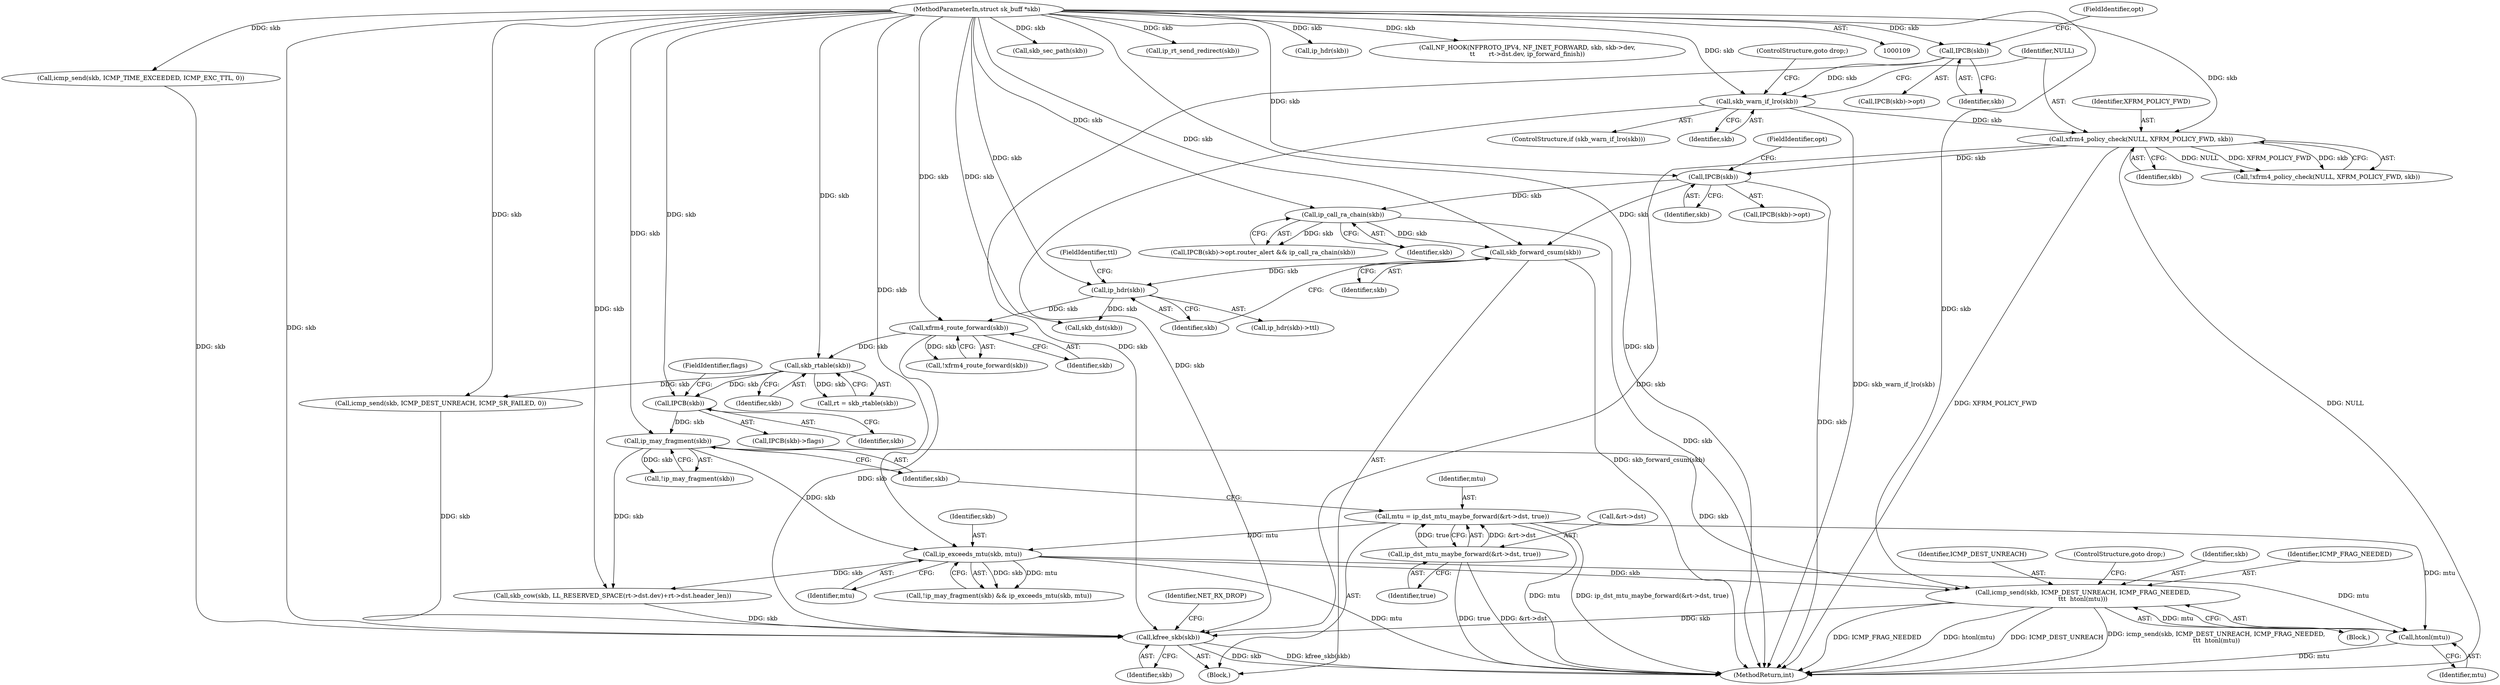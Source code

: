 digraph "0_linux_df4d92549f23e1c037e83323aff58a21b3de7fe0@API" {
"1000212" [label="(Call,icmp_send(skb, ICMP_DEST_UNREACH, ICMP_FRAG_NEEDED,\n\t\t\t  htonl(mtu)))"];
"1000200" [label="(Call,ip_exceeds_mtu(skb, mtu))"];
"1000198" [label="(Call,ip_may_fragment(skb))"];
"1000183" [label="(Call,IPCB(skb))"];
"1000170" [label="(Call,skb_rtable(skb))"];
"1000165" [label="(Call,xfrm4_route_forward(skb))"];
"1000158" [label="(Call,ip_hdr(skb))"];
"1000153" [label="(Call,skb_forward_csum(skb))"];
"1000149" [label="(Call,ip_call_ra_chain(skb))"];
"1000145" [label="(Call,IPCB(skb))"];
"1000136" [label="(Call,xfrm4_policy_check(NULL, XFRM_POLICY_FWD, skb))"];
"1000131" [label="(Call,skb_warn_if_lro(skb))"];
"1000120" [label="(Call,IPCB(skb))"];
"1000110" [label="(MethodParameterIn,struct sk_buff *skb)"];
"1000187" [label="(Call,mtu = ip_dst_mtu_maybe_forward(&rt->dst, true))"];
"1000189" [label="(Call,ip_dst_mtu_maybe_forward(&rt->dst, true))"];
"1000216" [label="(Call,htonl(mtu))"];
"1000301" [label="(Call,kfree_skb(skb))"];
"1000214" [label="(Identifier,ICMP_DEST_UNREACH)"];
"1000199" [label="(Identifier,skb)"];
"1000218" [label="(ControlStructure,goto drop;)"];
"1000142" [label="(Call,IPCB(skb)->opt.router_alert && ip_call_ra_chain(skb))"];
"1000291" [label="(Call,skb_dst(skb))"];
"1000217" [label="(Identifier,mtu)"];
"1000183" [label="(Call,IPCB(skb))"];
"1000213" [label="(Identifier,skb)"];
"1000170" [label="(Call,skb_rtable(skb))"];
"1000149" [label="(Call,ip_call_ra_chain(skb))"];
"1000139" [label="(Identifier,skb)"];
"1000111" [label="(Block,)"];
"1000200" [label="(Call,ip_exceeds_mtu(skb, mtu))"];
"1000158" [label="(Call,ip_hdr(skb))"];
"1000130" [label="(ControlStructure,if (skb_warn_if_lro(skb)))"];
"1000119" [label="(Call,IPCB(skb)->opt)"];
"1000254" [label="(Call,skb_sec_path(skb))"];
"1000165" [label="(Call,xfrm4_route_forward(skb))"];
"1000202" [label="(Identifier,mtu)"];
"1000295" [label="(Call,icmp_send(skb, ICMP_TIME_EXCEEDED, ICMP_EXC_TTL, 0))"];
"1000216" [label="(Call,htonl(mtu))"];
"1000160" [label="(FieldIdentifier,ttl)"];
"1000212" [label="(Call,icmp_send(skb, ICMP_DEST_UNREACH, ICMP_FRAG_NEEDED,\n\t\t\t  htonl(mtu)))"];
"1000159" [label="(Identifier,skb)"];
"1000203" [label="(Block,)"];
"1000132" [label="(Identifier,skb)"];
"1000120" [label="(Call,IPCB(skb))"];
"1000201" [label="(Identifier,skb)"];
"1000157" [label="(Call,ip_hdr(skb)->ttl)"];
"1000281" [label="(Call,icmp_send(skb, ICMP_DEST_UNREACH, ICMP_SR_FAILED, 0))"];
"1000171" [label="(Identifier,skb)"];
"1000122" [label="(FieldIdentifier,opt)"];
"1000256" [label="(Call,ip_rt_send_redirect(skb))"];
"1000144" [label="(Call,IPCB(skb)->opt)"];
"1000189" [label="(Call,ip_dst_mtu_maybe_forward(&rt->dst, true))"];
"1000237" [label="(Call,ip_hdr(skb))"];
"1000220" [label="(Call,skb_cow(skb, LL_RESERVED_SPACE(rt->dst.dev)+rt->dst.header_len))"];
"1000147" [label="(FieldIdentifier,opt)"];
"1000185" [label="(FieldIdentifier,flags)"];
"1000267" [label="(Call,NF_HOOK(NFPROTO_IPV4, NF_INET_FORWARD, skb, skb->dev,\n\t\t       rt->dst.dev, ip_forward_finish))"];
"1000110" [label="(MethodParameterIn,struct sk_buff *skb)"];
"1000215" [label="(Identifier,ICMP_FRAG_NEEDED)"];
"1000301" [label="(Call,kfree_skb(skb))"];
"1000150" [label="(Identifier,skb)"];
"1000168" [label="(Call,rt = skb_rtable(skb))"];
"1000198" [label="(Call,ip_may_fragment(skb))"];
"1000166" [label="(Identifier,skb)"];
"1000135" [label="(Call,!xfrm4_policy_check(NULL, XFRM_POLICY_FWD, skb))"];
"1000136" [label="(Call,xfrm4_policy_check(NULL, XFRM_POLICY_FWD, skb))"];
"1000302" [label="(Identifier,skb)"];
"1000133" [label="(ControlStructure,goto drop;)"];
"1000187" [label="(Call,mtu = ip_dst_mtu_maybe_forward(&rt->dst, true))"];
"1000184" [label="(Identifier,skb)"];
"1000196" [label="(Call,!ip_may_fragment(skb) && ip_exceeds_mtu(skb, mtu))"];
"1000188" [label="(Identifier,mtu)"];
"1000194" [label="(Identifier,true)"];
"1000304" [label="(Identifier,NET_RX_DROP)"];
"1000190" [label="(Call,&rt->dst)"];
"1000138" [label="(Identifier,XFRM_POLICY_FWD)"];
"1000164" [label="(Call,!xfrm4_route_forward(skb))"];
"1000154" [label="(Identifier,skb)"];
"1000131" [label="(Call,skb_warn_if_lro(skb))"];
"1000182" [label="(Call,IPCB(skb)->flags)"];
"1000197" [label="(Call,!ip_may_fragment(skb))"];
"1000137" [label="(Identifier,NULL)"];
"1000121" [label="(Identifier,skb)"];
"1000146" [label="(Identifier,skb)"];
"1000153" [label="(Call,skb_forward_csum(skb))"];
"1000305" [label="(MethodReturn,int)"];
"1000145" [label="(Call,IPCB(skb))"];
"1000212" -> "1000203"  [label="AST: "];
"1000212" -> "1000216"  [label="CFG: "];
"1000213" -> "1000212"  [label="AST: "];
"1000214" -> "1000212"  [label="AST: "];
"1000215" -> "1000212"  [label="AST: "];
"1000216" -> "1000212"  [label="AST: "];
"1000218" -> "1000212"  [label="CFG: "];
"1000212" -> "1000305"  [label="DDG: htonl(mtu)"];
"1000212" -> "1000305"  [label="DDG: ICMP_DEST_UNREACH"];
"1000212" -> "1000305"  [label="DDG: icmp_send(skb, ICMP_DEST_UNREACH, ICMP_FRAG_NEEDED,\n\t\t\t  htonl(mtu))"];
"1000212" -> "1000305"  [label="DDG: ICMP_FRAG_NEEDED"];
"1000200" -> "1000212"  [label="DDG: skb"];
"1000198" -> "1000212"  [label="DDG: skb"];
"1000110" -> "1000212"  [label="DDG: skb"];
"1000216" -> "1000212"  [label="DDG: mtu"];
"1000212" -> "1000301"  [label="DDG: skb"];
"1000200" -> "1000196"  [label="AST: "];
"1000200" -> "1000202"  [label="CFG: "];
"1000201" -> "1000200"  [label="AST: "];
"1000202" -> "1000200"  [label="AST: "];
"1000196" -> "1000200"  [label="CFG: "];
"1000200" -> "1000305"  [label="DDG: mtu"];
"1000200" -> "1000196"  [label="DDG: skb"];
"1000200" -> "1000196"  [label="DDG: mtu"];
"1000198" -> "1000200"  [label="DDG: skb"];
"1000110" -> "1000200"  [label="DDG: skb"];
"1000187" -> "1000200"  [label="DDG: mtu"];
"1000200" -> "1000216"  [label="DDG: mtu"];
"1000200" -> "1000220"  [label="DDG: skb"];
"1000198" -> "1000197"  [label="AST: "];
"1000198" -> "1000199"  [label="CFG: "];
"1000199" -> "1000198"  [label="AST: "];
"1000197" -> "1000198"  [label="CFG: "];
"1000198" -> "1000197"  [label="DDG: skb"];
"1000183" -> "1000198"  [label="DDG: skb"];
"1000110" -> "1000198"  [label="DDG: skb"];
"1000198" -> "1000220"  [label="DDG: skb"];
"1000183" -> "1000182"  [label="AST: "];
"1000183" -> "1000184"  [label="CFG: "];
"1000184" -> "1000183"  [label="AST: "];
"1000185" -> "1000183"  [label="CFG: "];
"1000170" -> "1000183"  [label="DDG: skb"];
"1000110" -> "1000183"  [label="DDG: skb"];
"1000170" -> "1000168"  [label="AST: "];
"1000170" -> "1000171"  [label="CFG: "];
"1000171" -> "1000170"  [label="AST: "];
"1000168" -> "1000170"  [label="CFG: "];
"1000170" -> "1000168"  [label="DDG: skb"];
"1000165" -> "1000170"  [label="DDG: skb"];
"1000110" -> "1000170"  [label="DDG: skb"];
"1000170" -> "1000281"  [label="DDG: skb"];
"1000165" -> "1000164"  [label="AST: "];
"1000165" -> "1000166"  [label="CFG: "];
"1000166" -> "1000165"  [label="AST: "];
"1000164" -> "1000165"  [label="CFG: "];
"1000165" -> "1000164"  [label="DDG: skb"];
"1000158" -> "1000165"  [label="DDG: skb"];
"1000110" -> "1000165"  [label="DDG: skb"];
"1000165" -> "1000301"  [label="DDG: skb"];
"1000158" -> "1000157"  [label="AST: "];
"1000158" -> "1000159"  [label="CFG: "];
"1000159" -> "1000158"  [label="AST: "];
"1000160" -> "1000158"  [label="CFG: "];
"1000153" -> "1000158"  [label="DDG: skb"];
"1000110" -> "1000158"  [label="DDG: skb"];
"1000158" -> "1000291"  [label="DDG: skb"];
"1000153" -> "1000111"  [label="AST: "];
"1000153" -> "1000154"  [label="CFG: "];
"1000154" -> "1000153"  [label="AST: "];
"1000159" -> "1000153"  [label="CFG: "];
"1000153" -> "1000305"  [label="DDG: skb_forward_csum(skb)"];
"1000149" -> "1000153"  [label="DDG: skb"];
"1000145" -> "1000153"  [label="DDG: skb"];
"1000110" -> "1000153"  [label="DDG: skb"];
"1000149" -> "1000142"  [label="AST: "];
"1000149" -> "1000150"  [label="CFG: "];
"1000150" -> "1000149"  [label="AST: "];
"1000142" -> "1000149"  [label="CFG: "];
"1000149" -> "1000305"  [label="DDG: skb"];
"1000149" -> "1000142"  [label="DDG: skb"];
"1000145" -> "1000149"  [label="DDG: skb"];
"1000110" -> "1000149"  [label="DDG: skb"];
"1000145" -> "1000144"  [label="AST: "];
"1000145" -> "1000146"  [label="CFG: "];
"1000146" -> "1000145"  [label="AST: "];
"1000147" -> "1000145"  [label="CFG: "];
"1000145" -> "1000305"  [label="DDG: skb"];
"1000136" -> "1000145"  [label="DDG: skb"];
"1000110" -> "1000145"  [label="DDG: skb"];
"1000136" -> "1000135"  [label="AST: "];
"1000136" -> "1000139"  [label="CFG: "];
"1000137" -> "1000136"  [label="AST: "];
"1000138" -> "1000136"  [label="AST: "];
"1000139" -> "1000136"  [label="AST: "];
"1000135" -> "1000136"  [label="CFG: "];
"1000136" -> "1000305"  [label="DDG: XFRM_POLICY_FWD"];
"1000136" -> "1000305"  [label="DDG: NULL"];
"1000136" -> "1000135"  [label="DDG: NULL"];
"1000136" -> "1000135"  [label="DDG: XFRM_POLICY_FWD"];
"1000136" -> "1000135"  [label="DDG: skb"];
"1000131" -> "1000136"  [label="DDG: skb"];
"1000110" -> "1000136"  [label="DDG: skb"];
"1000136" -> "1000301"  [label="DDG: skb"];
"1000131" -> "1000130"  [label="AST: "];
"1000131" -> "1000132"  [label="CFG: "];
"1000132" -> "1000131"  [label="AST: "];
"1000133" -> "1000131"  [label="CFG: "];
"1000137" -> "1000131"  [label="CFG: "];
"1000131" -> "1000305"  [label="DDG: skb_warn_if_lro(skb)"];
"1000120" -> "1000131"  [label="DDG: skb"];
"1000110" -> "1000131"  [label="DDG: skb"];
"1000131" -> "1000301"  [label="DDG: skb"];
"1000120" -> "1000119"  [label="AST: "];
"1000120" -> "1000121"  [label="CFG: "];
"1000121" -> "1000120"  [label="AST: "];
"1000122" -> "1000120"  [label="CFG: "];
"1000110" -> "1000120"  [label="DDG: skb"];
"1000120" -> "1000301"  [label="DDG: skb"];
"1000110" -> "1000109"  [label="AST: "];
"1000110" -> "1000305"  [label="DDG: skb"];
"1000110" -> "1000220"  [label="DDG: skb"];
"1000110" -> "1000237"  [label="DDG: skb"];
"1000110" -> "1000254"  [label="DDG: skb"];
"1000110" -> "1000256"  [label="DDG: skb"];
"1000110" -> "1000267"  [label="DDG: skb"];
"1000110" -> "1000281"  [label="DDG: skb"];
"1000110" -> "1000291"  [label="DDG: skb"];
"1000110" -> "1000295"  [label="DDG: skb"];
"1000110" -> "1000301"  [label="DDG: skb"];
"1000187" -> "1000111"  [label="AST: "];
"1000187" -> "1000189"  [label="CFG: "];
"1000188" -> "1000187"  [label="AST: "];
"1000189" -> "1000187"  [label="AST: "];
"1000199" -> "1000187"  [label="CFG: "];
"1000187" -> "1000305"  [label="DDG: mtu"];
"1000187" -> "1000305"  [label="DDG: ip_dst_mtu_maybe_forward(&rt->dst, true)"];
"1000189" -> "1000187"  [label="DDG: &rt->dst"];
"1000189" -> "1000187"  [label="DDG: true"];
"1000187" -> "1000216"  [label="DDG: mtu"];
"1000189" -> "1000194"  [label="CFG: "];
"1000190" -> "1000189"  [label="AST: "];
"1000194" -> "1000189"  [label="AST: "];
"1000189" -> "1000305"  [label="DDG: true"];
"1000189" -> "1000305"  [label="DDG: &rt->dst"];
"1000216" -> "1000217"  [label="CFG: "];
"1000217" -> "1000216"  [label="AST: "];
"1000216" -> "1000305"  [label="DDG: mtu"];
"1000301" -> "1000111"  [label="AST: "];
"1000301" -> "1000302"  [label="CFG: "];
"1000302" -> "1000301"  [label="AST: "];
"1000304" -> "1000301"  [label="CFG: "];
"1000301" -> "1000305"  [label="DDG: kfree_skb(skb)"];
"1000301" -> "1000305"  [label="DDG: skb"];
"1000220" -> "1000301"  [label="DDG: skb"];
"1000281" -> "1000301"  [label="DDG: skb"];
"1000295" -> "1000301"  [label="DDG: skb"];
}
